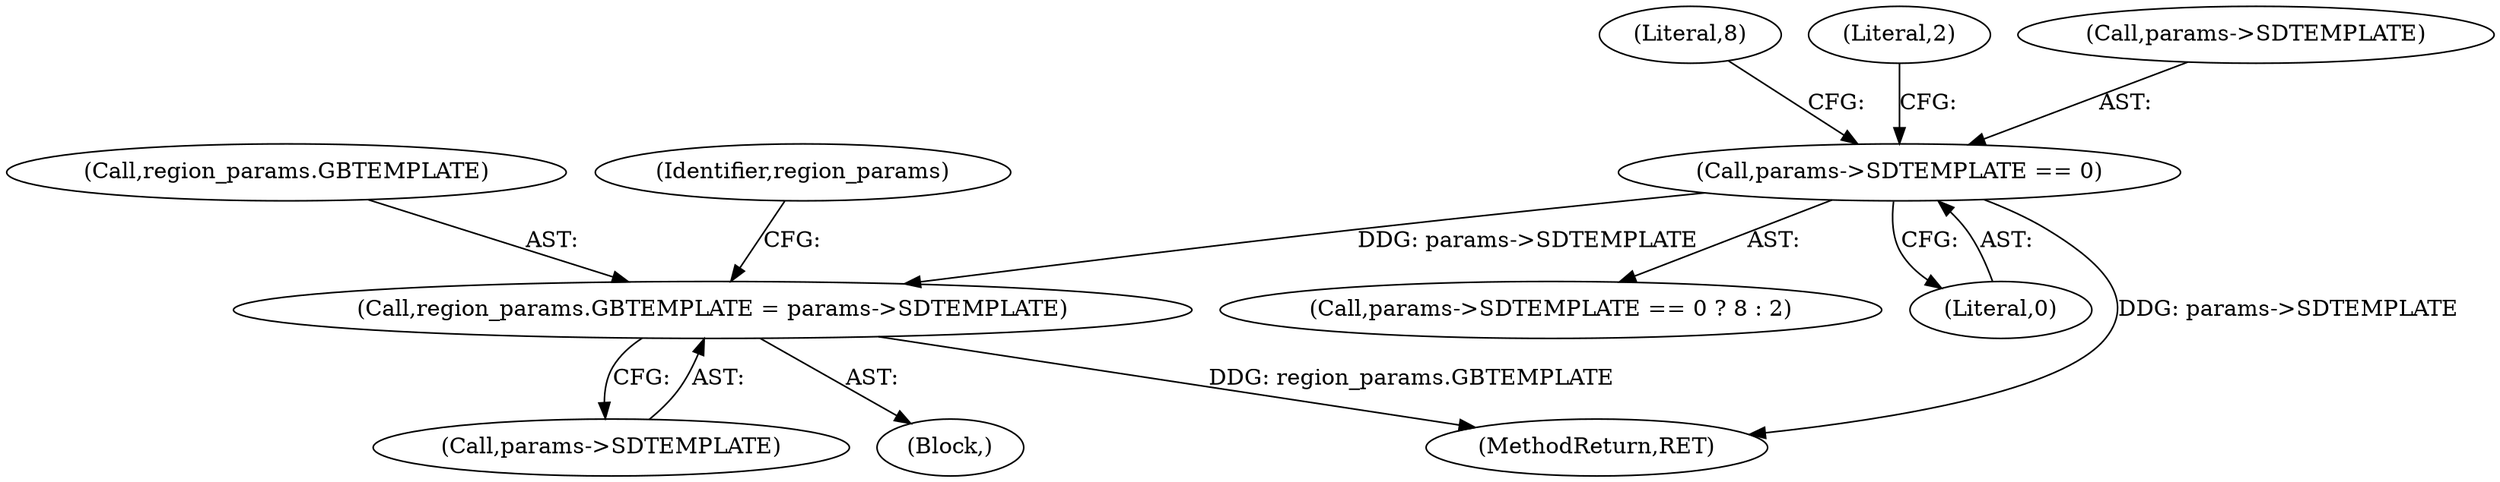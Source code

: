 digraph "0_ghostscript_e698d5c11d27212aa1098bc5b1673a3378563092_12@pointer" {
"1000765" [label="(Call,params->SDTEMPLATE == 0)"];
"1000745" [label="(Call,region_params.GBTEMPLATE = params->SDTEMPLATE)"];
"1002289" [label="(MethodReturn,RET)"];
"1000764" [label="(Call,params->SDTEMPLATE == 0 ? 8 : 2)"];
"1000770" [label="(Literal,8)"];
"1000749" [label="(Call,params->SDTEMPLATE)"];
"1000771" [label="(Literal,2)"];
"1000746" [label="(Call,region_params.GBTEMPLATE)"];
"1000754" [label="(Identifier,region_params)"];
"1000766" [label="(Call,params->SDTEMPLATE)"];
"1000736" [label="(Block,)"];
"1000765" [label="(Call,params->SDTEMPLATE == 0)"];
"1000769" [label="(Literal,0)"];
"1000745" [label="(Call,region_params.GBTEMPLATE = params->SDTEMPLATE)"];
"1000765" -> "1000764"  [label="AST: "];
"1000765" -> "1000769"  [label="CFG: "];
"1000766" -> "1000765"  [label="AST: "];
"1000769" -> "1000765"  [label="AST: "];
"1000770" -> "1000765"  [label="CFG: "];
"1000771" -> "1000765"  [label="CFG: "];
"1000765" -> "1002289"  [label="DDG: params->SDTEMPLATE"];
"1000765" -> "1000745"  [label="DDG: params->SDTEMPLATE"];
"1000745" -> "1000736"  [label="AST: "];
"1000745" -> "1000749"  [label="CFG: "];
"1000746" -> "1000745"  [label="AST: "];
"1000749" -> "1000745"  [label="AST: "];
"1000754" -> "1000745"  [label="CFG: "];
"1000745" -> "1002289"  [label="DDG: region_params.GBTEMPLATE"];
}
